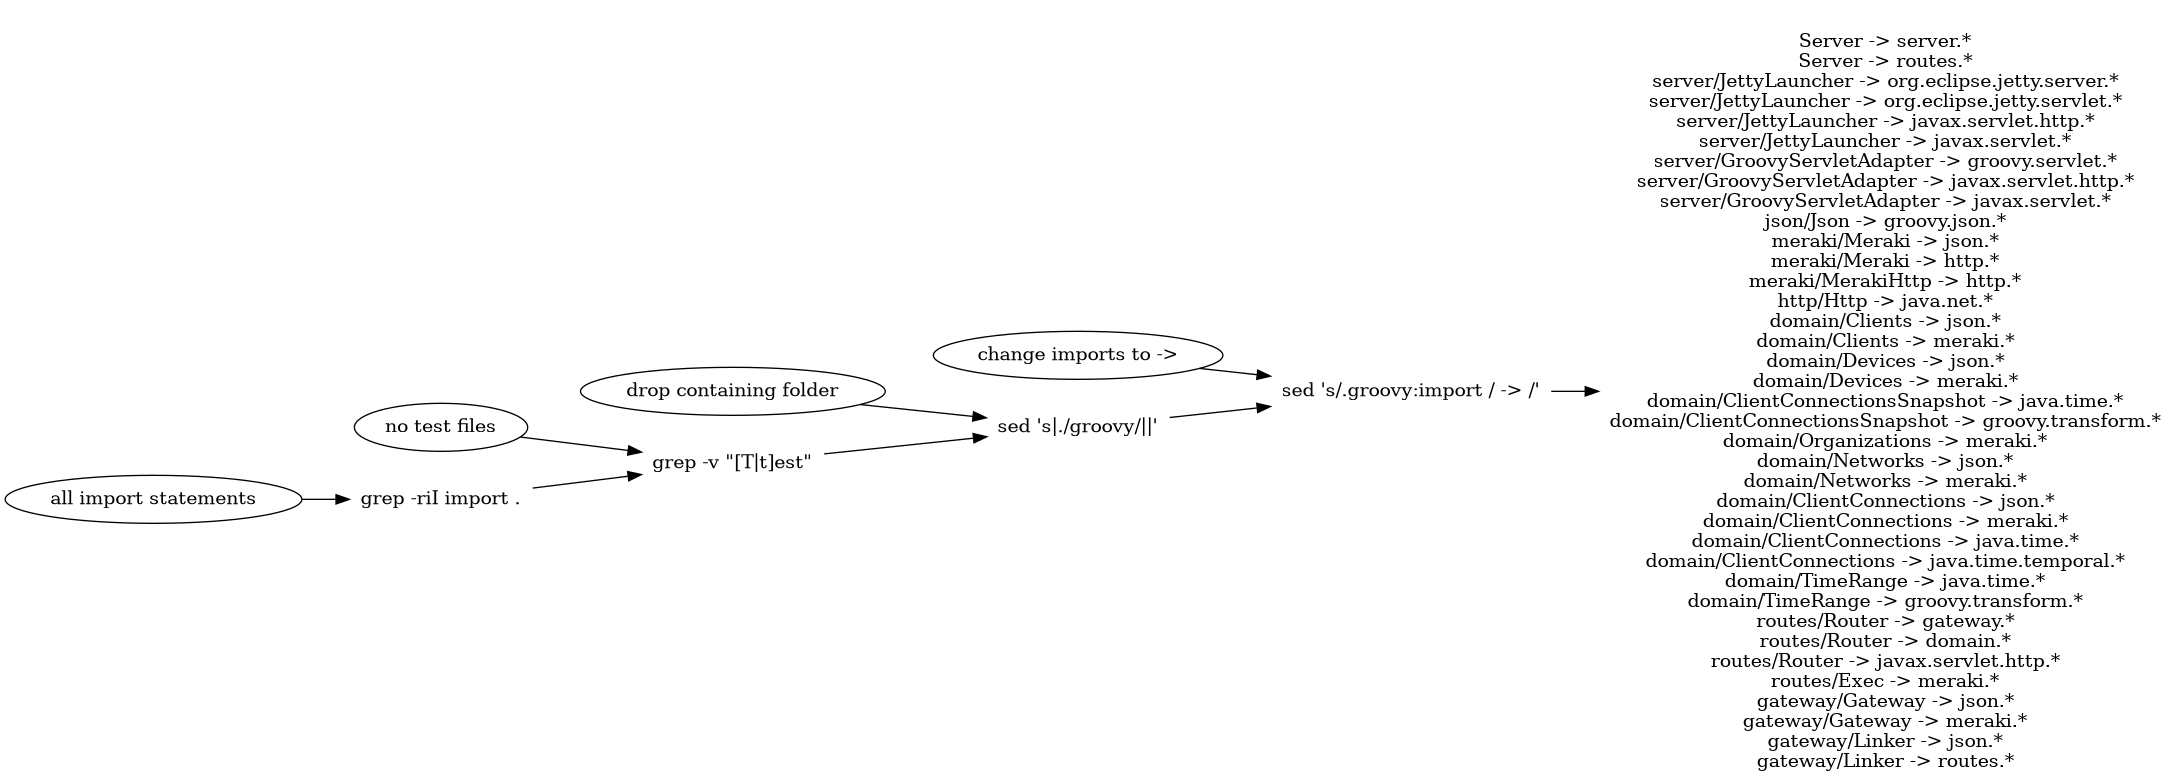 @startuml
digraph G {
rankdir=LR
#grep -riI import . | grep -v "[T|t]est"  | sed 's|./groovy/||' | sed 's/.groovy:import / -> /'
imports -> no_tests -> no_folder -> arrow

imports  [shape=none label="grep -riI import ."]
no_tests [shape=none label="grep -v \"[T|t]est\""]
no_folder[shape=none label="sed 's|./groovy/||'"]
arrow    [shape=none label="sed 's/.groovy:import / -> /'"]

"all import statements"  -> imports
"no test files"          -> no_tests
"drop containing folder" -> no_folder
"change imports to ->"   -> arrow

arrow -> all_imports

all_imports [
shape=none
label="
Server -> server.*
Server -> routes.*
server/JettyLauncher -> org.eclipse.jetty.server.*
server/JettyLauncher -> org.eclipse.jetty.servlet.*
server/JettyLauncher -> javax.servlet.http.*
server/JettyLauncher -> javax.servlet.*
server/GroovyServletAdapter -> groovy.servlet.*
server/GroovyServletAdapter -> javax.servlet.http.*
server/GroovyServletAdapter -> javax.servlet.*
json/Json -> groovy.json.*
meraki/Meraki -> json.*
meraki/Meraki -> http.*
meraki/MerakiHttp -> http.*
http/Http -> java.net.*
domain/Clients -> json.*
domain/Clients -> meraki.*
domain/Devices -> json.*
domain/Devices -> meraki.*
domain/ClientConnectionsSnapshot -> java.time.*
domain/ClientConnectionsSnapshot -> groovy.transform.*
domain/Organizations -> meraki.*
domain/Networks -> json.*
domain/Networks -> meraki.*
domain/ClientConnections -> json.*
domain/ClientConnections -> meraki.*
domain/ClientConnections -> java.time.*
domain/ClientConnections -> java.time.temporal.*
domain/TimeRange -> java.time.*
domain/TimeRange -> groovy.transform.*
routes/Router -> gateway.*
routes/Router -> domain.*
routes/Router -> javax.servlet.http.*
routes/Exec -> meraki.*
gateway/Gateway -> json.*
gateway/Gateway -> meraki.*
gateway/Linker -> json.*
gateway/Linker -> routes.*
"]
}
@enduml
